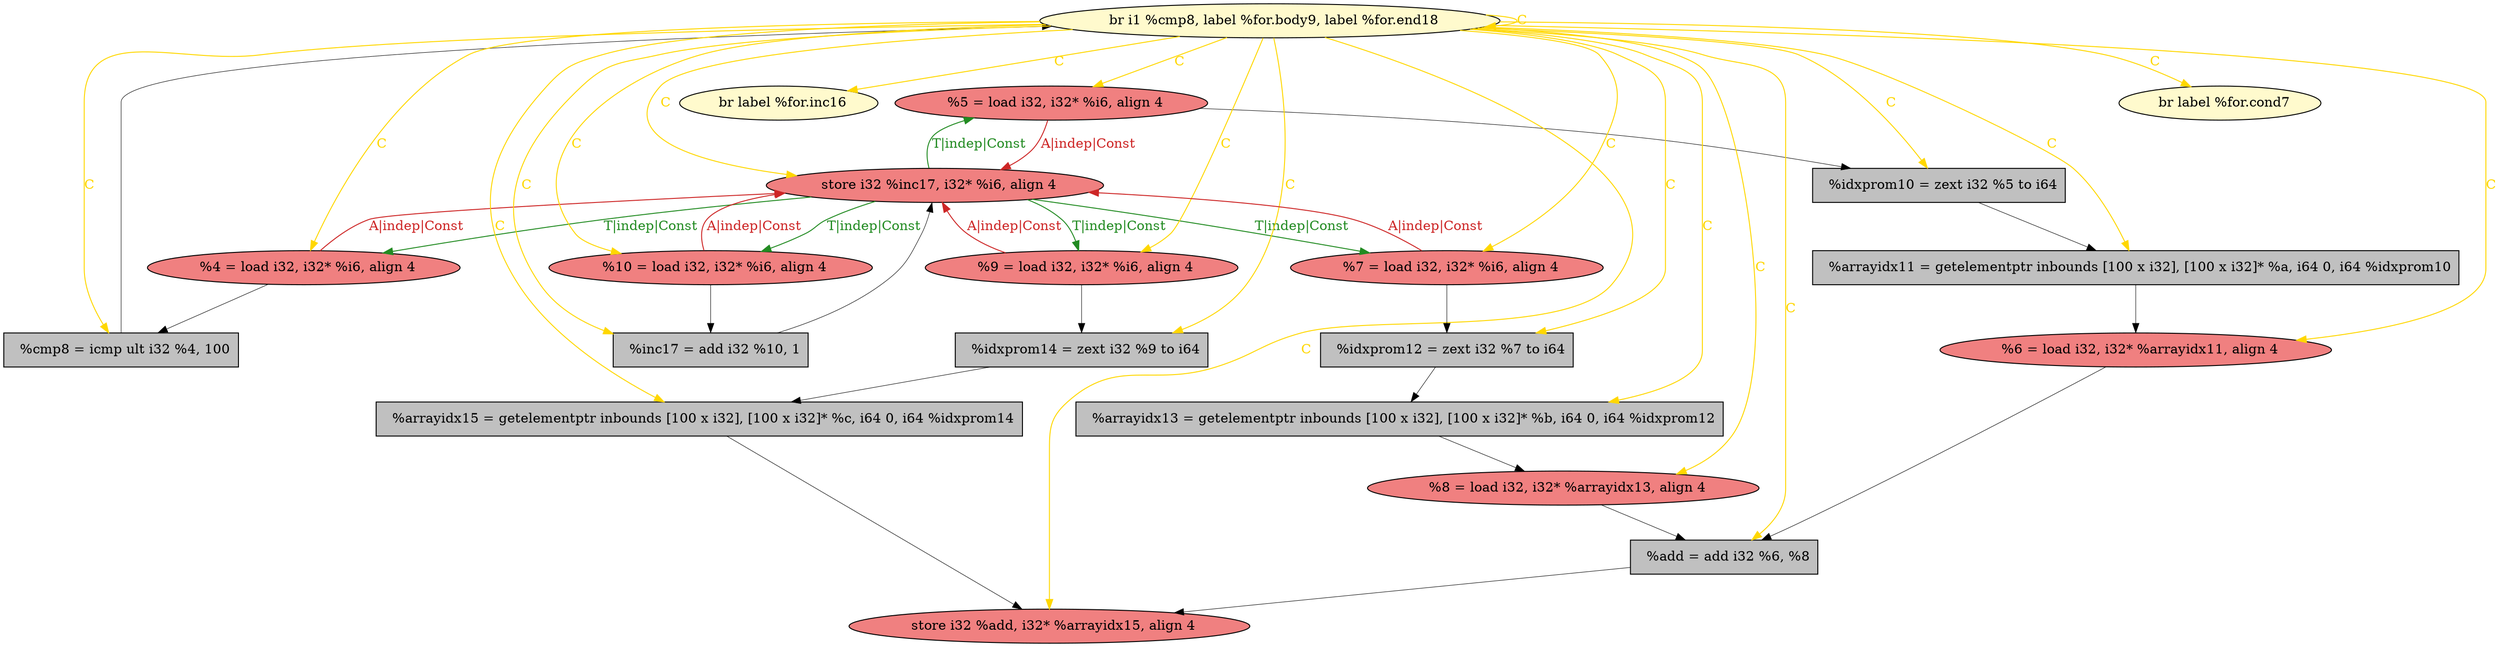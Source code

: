 
digraph G {


node374 [fillcolor=grey,label="  %arrayidx15 = getelementptr inbounds [100 x i32], [100 x i32]* %c, i64 0, i64 %idxprom14",shape=rectangle,style=filled ]
node373 [fillcolor=grey,label="  %cmp8 = icmp ult i32 %4, 100",shape=rectangle,style=filled ]
node371 [fillcolor=lightcoral,label="  %5 = load i32, i32* %i6, align 4",shape=ellipse,style=filled ]
node357 [fillcolor=grey,label="  %arrayidx11 = getelementptr inbounds [100 x i32], [100 x i32]* %a, i64 0, i64 %idxprom10",shape=rectangle,style=filled ]
node354 [fillcolor=lightcoral,label="  store i32 %add, i32* %arrayidx15, align 4",shape=ellipse,style=filled ]
node356 [fillcolor=grey,label="  %idxprom14 = zext i32 %9 to i64",shape=rectangle,style=filled ]
node361 [fillcolor=lemonchiffon,label="  br label %for.inc16",shape=ellipse,style=filled ]
node372 [fillcolor=lightcoral,label="  %4 = load i32, i32* %i6, align 4",shape=ellipse,style=filled ]
node355 [fillcolor=grey,label="  %add = add i32 %6, %8",shape=rectangle,style=filled ]
node360 [fillcolor=lightcoral,label="  %9 = load i32, i32* %i6, align 4",shape=ellipse,style=filled ]
node359 [fillcolor=grey,label="  %arrayidx13 = getelementptr inbounds [100 x i32], [100 x i32]* %b, i64 0, i64 %idxprom12",shape=rectangle,style=filled ]
node358 [fillcolor=lightcoral,label="  store i32 %inc17, i32* %i6, align 4",shape=ellipse,style=filled ]
node362 [fillcolor=grey,label="  %inc17 = add i32 %10, 1",shape=rectangle,style=filled ]
node363 [fillcolor=lightcoral,label="  %6 = load i32, i32* %arrayidx11, align 4",shape=ellipse,style=filled ]
node366 [fillcolor=lightcoral,label="  %10 = load i32, i32* %i6, align 4",shape=ellipse,style=filled ]
node370 [fillcolor=lemonchiffon,label="  br i1 %cmp8, label %for.body9, label %for.end18",shape=ellipse,style=filled ]
node364 [fillcolor=lightcoral,label="  %8 = load i32, i32* %arrayidx13, align 4",shape=ellipse,style=filled ]
node368 [fillcolor=grey,label="  %idxprom10 = zext i32 %5 to i64",shape=rectangle,style=filled ]
node365 [fillcolor=lightcoral,label="  %7 = load i32, i32* %i6, align 4",shape=ellipse,style=filled ]
node367 [fillcolor=lemonchiffon,label="  br label %for.cond7",shape=ellipse,style=filled ]
node369 [fillcolor=grey,label="  %idxprom12 = zext i32 %7 to i64",shape=rectangle,style=filled ]

node370->node363 [style=solid,color=gold,label="C",penwidth=1.0,fontcolor=gold ]
node370->node371 [style=solid,color=gold,label="C",penwidth=1.0,fontcolor=gold ]
node370->node367 [style=solid,color=gold,label="C",penwidth=1.0,fontcolor=gold ]
node366->node362 [style=solid,color=black,label="",penwidth=0.5,fontcolor=black ]
node370->node369 [style=solid,color=gold,label="C",penwidth=1.0,fontcolor=gold ]
node357->node363 [style=solid,color=black,label="",penwidth=0.5,fontcolor=black ]
node370->node362 [style=solid,color=gold,label="C",penwidth=1.0,fontcolor=gold ]
node370->node366 [style=solid,color=gold,label="C",penwidth=1.0,fontcolor=gold ]
node362->node358 [style=solid,color=black,label="",penwidth=0.5,fontcolor=black ]
node368->node357 [style=solid,color=black,label="",penwidth=0.5,fontcolor=black ]
node355->node354 [style=solid,color=black,label="",penwidth=0.5,fontcolor=black ]
node372->node373 [style=solid,color=black,label="",penwidth=0.5,fontcolor=black ]
node359->node364 [style=solid,color=black,label="",penwidth=0.5,fontcolor=black ]
node356->node374 [style=solid,color=black,label="",penwidth=0.5,fontcolor=black ]
node370->node365 [style=solid,color=gold,label="C",penwidth=1.0,fontcolor=gold ]
node358->node365 [style=solid,color=forestgreen,label="T|indep|Const",penwidth=1.0,fontcolor=forestgreen ]
node374->node354 [style=solid,color=black,label="",penwidth=0.5,fontcolor=black ]
node371->node368 [style=solid,color=black,label="",penwidth=0.5,fontcolor=black ]
node370->node359 [style=solid,color=gold,label="C",penwidth=1.0,fontcolor=gold ]
node370->node361 [style=solid,color=gold,label="C",penwidth=1.0,fontcolor=gold ]
node370->node360 [style=solid,color=gold,label="C",penwidth=1.0,fontcolor=gold ]
node370->node368 [style=solid,color=gold,label="C",penwidth=1.0,fontcolor=gold ]
node370->node354 [style=solid,color=gold,label="C",penwidth=1.0,fontcolor=gold ]
node370->node356 [style=solid,color=gold,label="C",penwidth=1.0,fontcolor=gold ]
node370->node357 [style=solid,color=gold,label="C",penwidth=1.0,fontcolor=gold ]
node365->node369 [style=solid,color=black,label="",penwidth=0.5,fontcolor=black ]
node370->node372 [style=solid,color=gold,label="C",penwidth=1.0,fontcolor=gold ]
node358->node366 [style=solid,color=forestgreen,label="T|indep|Const",penwidth=1.0,fontcolor=forestgreen ]
node370->node370 [style=solid,color=gold,label="C",penwidth=1.0,fontcolor=gold ]
node369->node359 [style=solid,color=black,label="",penwidth=0.5,fontcolor=black ]
node373->node370 [style=solid,color=black,label="",penwidth=0.5,fontcolor=black ]
node363->node355 [style=solid,color=black,label="",penwidth=0.5,fontcolor=black ]
node366->node358 [style=solid,color=firebrick3,label="A|indep|Const",penwidth=1.0,fontcolor=firebrick3 ]
node364->node355 [style=solid,color=black,label="",penwidth=0.5,fontcolor=black ]
node370->node373 [style=solid,color=gold,label="C",penwidth=1.0,fontcolor=gold ]
node370->node374 [style=solid,color=gold,label="C",penwidth=1.0,fontcolor=gold ]
node370->node364 [style=solid,color=gold,label="C",penwidth=1.0,fontcolor=gold ]
node370->node355 [style=solid,color=gold,label="C",penwidth=1.0,fontcolor=gold ]
node358->node372 [style=solid,color=forestgreen,label="T|indep|Const",penwidth=1.0,fontcolor=forestgreen ]
node360->node358 [style=solid,color=firebrick3,label="A|indep|Const",penwidth=1.0,fontcolor=firebrick3 ]
node371->node358 [style=solid,color=firebrick3,label="A|indep|Const",penwidth=1.0,fontcolor=firebrick3 ]
node358->node360 [style=solid,color=forestgreen,label="T|indep|Const",penwidth=1.0,fontcolor=forestgreen ]
node372->node358 [style=solid,color=firebrick3,label="A|indep|Const",penwidth=1.0,fontcolor=firebrick3 ]
node360->node356 [style=solid,color=black,label="",penwidth=0.5,fontcolor=black ]
node365->node358 [style=solid,color=firebrick3,label="A|indep|Const",penwidth=1.0,fontcolor=firebrick3 ]
node370->node358 [style=solid,color=gold,label="C",penwidth=1.0,fontcolor=gold ]
node358->node371 [style=solid,color=forestgreen,label="T|indep|Const",penwidth=1.0,fontcolor=forestgreen ]


}
